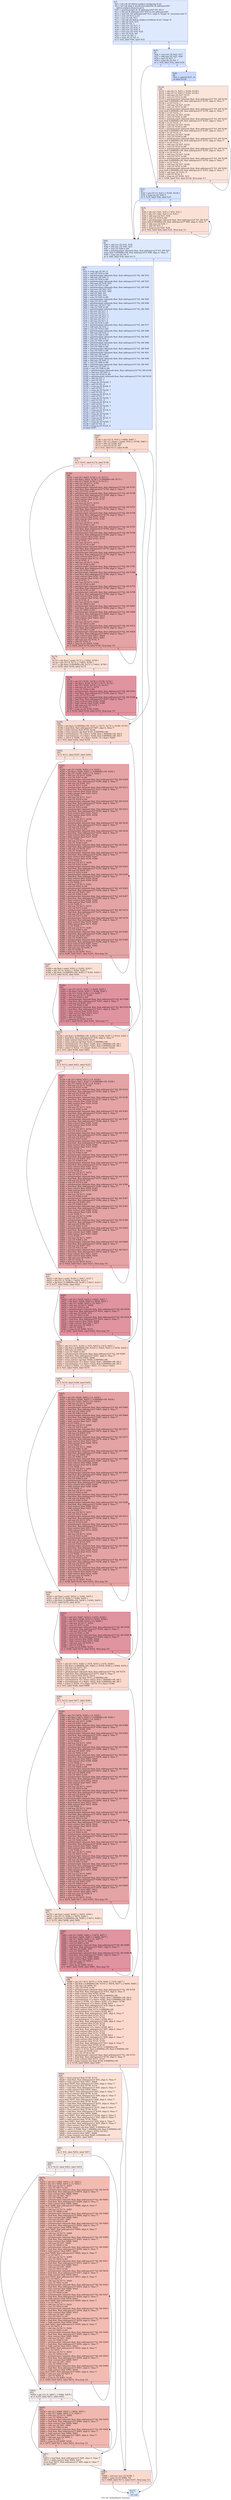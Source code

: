 digraph "CFG for 'deltasBatch' function" {
	label="CFG for 'deltasBatch' function";

	Node0x4bbd490 [shape=record,color="#3d50c3ff", style=filled, fillcolor="#b5cdfa70",label="{%7:\l  %8 = tail call i32 @llvm.amdgcn.workgroup.id.x()\l  %9 = tail call align 4 dereferenceable(64) i8 addrspace(4)*\l... @llvm.amdgcn.dispatch.ptr()\l  %10 = getelementptr i8, i8 addrspace(4)* %9, i64 4\l  %11 = bitcast i8 addrspace(4)* %10 to i16 addrspace(4)*\l  %12 = load i16, i16 addrspace(4)* %11, align 4, !range !4, !invariant.load !5\l  %13 = zext i16 %12 to i32\l  %14 = mul i32 %8, %13\l  %15 = tail call i32 @llvm.amdgcn.workitem.id.x(), !range !6\l  %16 = add i32 %14, %15\l  %17 = add i32 %5, 1\l  %18 = mul nsw i32 %17, 5\l  %19 = add nsw i32 %18, 5\l  %20 = add nsw i32 %18, 6\l  %21 = mul nsw i32 %16, %20\l  %22 = mul i32 %16, %4\l  %23 = srem i32 %6, 5\l  %24 = icmp slt i32 %5, 0\l  br i1 %24, label %44, label %25\l|{<s0>T|<s1>F}}"];
	Node0x4bbd490:s0 -> Node0x4bbf880;
	Node0x4bbd490:s1 -> Node0x4bbf910;
	Node0x4bbf910 [shape=record,color="#3d50c3ff", style=filled, fillcolor="#a5c3fe70",label="{%25:\l25:                                               \l  %26 = mul nsw i32 %23, %17\l  %27 = add nsw i32 %21, %26\l  %28 = and i32 %17, 7\l  %29 = icmp ult i32 %5, 7\l  br i1 %29, label %32, label %30\l|{<s0>T|<s1>F}}"];
	Node0x4bbf910:s0 -> Node0x4bbfcc0;
	Node0x4bbf910:s1 -> Node0x4bbfd10;
	Node0x4bbfd10 [shape=record,color="#3d50c3ff", style=filled, fillcolor="#88abfd70",label="{%30:\l30:                                               \l  %31 = and i32 %17, -8\l  br label %130\l}"];
	Node0x4bbfd10 -> Node0x4bbff10;
	Node0x4bbfcc0 [shape=record,color="#3d50c3ff", style=filled, fillcolor="#a5c3fe70",label="{%32:\l32:                                               \l  %33 = phi i32 [ 0, %25 ], [ %164, %130 ]\l  %34 = icmp eq i32 %28, 0\l  br i1 %34, label %44, label %35\l|{<s0>T|<s1>F}}"];
	Node0x4bbfcc0:s0 -> Node0x4bbf880;
	Node0x4bbfcc0:s1 -> Node0x4bc0270;
	Node0x4bc0270 [shape=record,color="#3d50c3ff", style=filled, fillcolor="#f7bca170",label="{%35:\l35:                                               \l  %36 = phi i32 [ %41, %35 ], [ %33, %32 ]\l  %37 = phi i32 [ %42, %35 ], [ 0, %32 ]\l  %38 = add nsw i32 %27, %36\l  %39 = sext i32 %38 to i64\l  %40 = getelementptr inbounds float, float addrspace(1)* %3, i64 %39\l  store float 0.000000e+00, float addrspace(1)* %40, align 4, !tbaa !7\l  %41 = add nuw i32 %36, 1\l  %42 = add i32 %37, 1\l  %43 = icmp eq i32 %42, %28\l  br i1 %43, label %44, label %35, !llvm.loop !11\l|{<s0>T|<s1>F}}"];
	Node0x4bc0270:s0 -> Node0x4bbf880;
	Node0x4bc0270:s1 -> Node0x4bc0270;
	Node0x4bbf880 [shape=record,color="#3d50c3ff", style=filled, fillcolor="#b5cdfa70",label="{%44:\l44:                                               \l  %45 = add nsw i32 %21, %18\l  %46 = add nsw i32 %45, %23\l  %47 = sext i32 %46 to i64\l  %48 = getelementptr inbounds float, float addrspace(1)* %3, i64 %47\l  store float 0.000000e+00, float addrspace(1)* %48, align 4, !tbaa !7\l  %49 = icmp sgt i32 %4, 0\l  br i1 %49, label %50, label %173\l|{<s0>T|<s1>F}}"];
	Node0x4bbf880:s0 -> Node0x4bc1ff0;
	Node0x4bbf880:s1 -> Node0x4bc2040;
	Node0x4bc1ff0 [shape=record,color="#3d50c3ff", style=filled, fillcolor="#a5c3fe70",label="{%50:\l50:                                               \l  %51 = icmp sgt i32 %5, 0\l  %52 = sext i32 %19 to i64\l  %53 = getelementptr inbounds float, float addrspace(1)* %2, i64 %52\l  %54 = add nsw i32 %45, 5\l  %55 = sext i32 %54 to i64\l  %56 = getelementptr inbounds float, float addrspace(1)* %3, i64 %55\l  %57 = add nsw i32 %18, %23\l  %58 = sext i32 %57 to i64\l  %59 = getelementptr inbounds float, float addrspace(1)* %2, i64 %58\l  %60 = mul nsw i32 %23, %17\l  %61 = add nsw i32 %21, %60\l  %62 = add i32 %60, %5\l  %63 = add i32 %62, %21\l  %64 = sext i32 %63 to i64\l  %65 = getelementptr inbounds float, float addrspace(1)* %3, i64 %64\l  %66 = sext i32 %5 to i64\l  %67 = getelementptr inbounds float, float addrspace(1)* %2, i64 %66\l  %68 = add nsw i32 %17, %5\l  %69 = sext i32 %68 to i64\l  %70 = getelementptr inbounds float, float addrspace(1)* %2, i64 %69\l  %71 = shl nsw i32 %17, 1\l  %72 = shl nsw i32 %17, 1\l  %73 = mul nsw i32 %17, 3\l  %74 = mul nsw i32 %17, 3\l  %75 = shl nsw i32 %17, 2\l  %76 = shl nsw i32 %17, 2\l  %77 = sext i32 %18 to i64\l  %78 = getelementptr inbounds float, float addrspace(1)* %2, i64 %77\l  %79 = add nsw i32 %18, 1\l  %80 = sext i32 %79 to i64\l  %81 = getelementptr inbounds float, float addrspace(1)* %2, i64 %80\l  %82 = add nsw i32 %18, 2\l  %83 = sext i32 %82 to i64\l  %84 = getelementptr inbounds float, float addrspace(1)* %2, i64 %83\l  %85 = add nsw i32 %18, 3\l  %86 = sext i32 %85 to i64\l  %87 = getelementptr inbounds float, float addrspace(1)* %2, i64 %86\l  %88 = add nsw i32 %18, 4\l  %89 = sext i32 %88 to i64\l  %90 = getelementptr inbounds float, float addrspace(1)* %2, i64 %89\l  %91 = sext i32 %45 to i64\l  %92 = getelementptr inbounds float, float addrspace(1)* %3, i64 %91\l  %93 = add nsw i32 %45, 1\l  %94 = sext i32 %93 to i64\l  %95 = getelementptr inbounds float, float addrspace(1)* %3, i64 %94\l  %96 = add nsw i32 %45, 2\l  %97 = sext i32 %96 to i64\l  %98 = getelementptr inbounds float, float addrspace(1)* %3, i64 %97\l  %99 = add nsw i32 %45, 3\l  %100 = sext i32 %99 to i64\l  %101 = getelementptr inbounds float, float addrspace(1)* %3, i64 %100\l  %102 = add nsw i32 %45, 4\l  %103 = sext i32 %102 to i64\l  %104 = getelementptr inbounds float, float addrspace(1)* %3, i64 %103\l  %105 = add i32 %5, -1\l  %106 = and i32 %5, 7\l  %107 = icmp ult i32 %105, 7\l  %108 = and i32 %5, -8\l  %109 = icmp eq i32 %106, 0\l  %110 = and i32 %5, 7\l  %111 = icmp ult i32 %105, 7\l  %112 = and i32 %5, -8\l  %113 = icmp eq i32 %110, 0\l  %114 = and i32 %5, 7\l  %115 = icmp ult i32 %105, 7\l  %116 = and i32 %5, -8\l  %117 = icmp eq i32 %114, 0\l  %118 = and i32 %5, 7\l  %119 = icmp ult i32 %105, 7\l  %120 = and i32 %5, -8\l  %121 = icmp eq i32 %118, 0\l  %122 = and i32 %5, 7\l  %123 = icmp ult i32 %105, 7\l  %124 = and i32 %5, -8\l  %125 = icmp eq i32 %122, 0\l  %126 = and i32 %5, 7\l  %127 = icmp ult i32 %105, 7\l  %128 = and i32 %5, -8\l  %129 = icmp eq i32 %126, 0\l  br label %167\l}"];
	Node0x4bc1ff0 -> Node0x4bc29a0;
	Node0x4bbff10 [shape=record,color="#3d50c3ff", style=filled, fillcolor="#f5c1a970",label="{%130:\l130:                                              \l  %131 = phi i32 [ 0, %30 ], [ %164, %130 ]\l  %132 = phi i32 [ 0, %30 ], [ %165, %130 ]\l  %133 = add nsw i32 %27, %131\l  %134 = sext i32 %133 to i64\l  %135 = getelementptr inbounds float, float addrspace(1)* %3, i64 %134\l  store float 0.000000e+00, float addrspace(1)* %135, align 4, !tbaa !7\l  %136 = or i32 %131, 1\l  %137 = add nsw i32 %27, %136\l  %138 = sext i32 %137 to i64\l  %139 = getelementptr inbounds float, float addrspace(1)* %3, i64 %138\l  store float 0.000000e+00, float addrspace(1)* %139, align 4, !tbaa !7\l  %140 = or i32 %131, 2\l  %141 = add nsw i32 %27, %140\l  %142 = sext i32 %141 to i64\l  %143 = getelementptr inbounds float, float addrspace(1)* %3, i64 %142\l  store float 0.000000e+00, float addrspace(1)* %143, align 4, !tbaa !7\l  %144 = or i32 %131, 3\l  %145 = add nsw i32 %27, %144\l  %146 = sext i32 %145 to i64\l  %147 = getelementptr inbounds float, float addrspace(1)* %3, i64 %146\l  store float 0.000000e+00, float addrspace(1)* %147, align 4, !tbaa !7\l  %148 = or i32 %131, 4\l  %149 = add nsw i32 %27, %148\l  %150 = sext i32 %149 to i64\l  %151 = getelementptr inbounds float, float addrspace(1)* %3, i64 %150\l  store float 0.000000e+00, float addrspace(1)* %151, align 4, !tbaa !7\l  %152 = or i32 %131, 5\l  %153 = add nsw i32 %27, %152\l  %154 = sext i32 %153 to i64\l  %155 = getelementptr inbounds float, float addrspace(1)* %3, i64 %154\l  store float 0.000000e+00, float addrspace(1)* %155, align 4, !tbaa !7\l  %156 = or i32 %131, 6\l  %157 = add nsw i32 %27, %156\l  %158 = sext i32 %157 to i64\l  %159 = getelementptr inbounds float, float addrspace(1)* %3, i64 %158\l  store float 0.000000e+00, float addrspace(1)* %159, align 4, !tbaa !7\l  %160 = or i32 %131, 7\l  %161 = add nsw i32 %27, %160\l  %162 = sext i32 %161 to i64\l  %163 = getelementptr inbounds float, float addrspace(1)* %3, i64 %162\l  store float 0.000000e+00, float addrspace(1)* %163, align 4, !tbaa !7\l  %164 = add nuw i32 %131, 8\l  %165 = add i32 %132, 8\l  %166 = icmp eq i32 %165, %31\l  br i1 %166, label %32, label %130, !llvm.loop !13\l|{<s0>T|<s1>F}}"];
	Node0x4bbff10:s0 -> Node0x4bbfcc0;
	Node0x4bbff10:s1 -> Node0x4bbff10;
	Node0x4bc29a0 [shape=record,color="#3d50c3ff", style=filled, fillcolor="#f7ac8e70",label="{%167:\l167:                                              \l  %168 = phi i32 [ 0, %50 ], [ %968, %967 ]\l  %169 = phi \<5 x float\> [ undef, %50 ], [ %709, %967 ]\l  %170 = add i32 %168, %22\l  %171 = mul i32 %170, %5\l  br i1 %51, label %172, label %194\l|{<s0>T|<s1>F}}"];
	Node0x4bc29a0:s0 -> Node0x4bc7bd0;
	Node0x4bc29a0:s1 -> Node0x4bc7c60;
	Node0x4bc7bd0 [shape=record,color="#3d50c3ff", style=filled, fillcolor="#f7bca170",label="{%172:\l172:                                              \l  br i1 %107, label %174, label %740\l|{<s0>T|<s1>F}}"];
	Node0x4bc7bd0:s0 -> Node0x4bc7da0;
	Node0x4bc7bd0:s1 -> Node0x4bc7df0;
	Node0x4bc2040 [shape=record,color="#3d50c3ff", style=filled, fillcolor="#b5cdfa70",label="{%173:\l173:                                              \l  ret void\l}"];
	Node0x4bc7da0 [shape=record,color="#3d50c3ff", style=filled, fillcolor="#f7bca170",label="{%174:\l174:                                              \l  %175 = phi float [ undef, %172 ], [ %822, %740 ]\l  %176 = phi i32 [ 0, %172 ], [ %823, %740 ]\l  %177 = phi float [ 0.000000e+00, %172 ], [ %822, %740 ]\l  br i1 %109, label %194, label %178\l|{<s0>T|<s1>F}}"];
	Node0x4bc7da0:s0 -> Node0x4bc7c60;
	Node0x4bc7da0:s1 -> Node0x4bc81f0;
	Node0x4bc81f0 [shape=record,color="#b70d28ff", style=filled, fillcolor="#b70d2870",label="{%178:\l178:                                              \l  %179 = phi i32 [ %191, %178 ], [ %176, %174 ]\l  %180 = phi float [ %190, %178 ], [ %177, %174 ]\l  %181 = phi i32 [ %192, %178 ], [ 0, %174 ]\l  %182 = add nsw i32 %171, %179\l  %183 = sext i32 %182 to i64\l  %184 = getelementptr inbounds float, float addrspace(1)* %0, i64 %183\l  %185 = load float, float addrspace(1)* %184, align 4, !tbaa !7\l  %186 = zext i32 %179 to i64\l  %187 = getelementptr inbounds float, float addrspace(1)* %2, i64 %186\l  %188 = load float, float addrspace(1)* %187, align 4, !tbaa !7\l  %189 = fmul contract float %185, %188\l  %190 = fadd contract float %180, %189\l  %191 = add nuw nsw i32 %179, 1\l  %192 = add i32 %181, 1\l  %193 = icmp eq i32 %192, %106\l  br i1 %193, label %194, label %178, !llvm.loop !15\l|{<s0>T|<s1>F}}"];
	Node0x4bc81f0:s0 -> Node0x4bc7c60;
	Node0x4bc81f0:s1 -> Node0x4bc81f0;
	Node0x4bc7c60 [shape=record,color="#3d50c3ff", style=filled, fillcolor="#f7ac8e70",label="{%194:\l194:                                              \l  %195 = phi float [ 0.000000e+00, %167 ], [ %175, %174 ], [ %190, %178 ]\l  %196 = load float, float addrspace(1)* %67, align 4, !tbaa !7\l  %197 = fadd contract float %195, %196\l  %198 = fcmp contract ogt float %197, 0.000000e+00\l  %199 = insertelement \<5 x float\> %169, float 1.000000e+00, i64 0\l  %200 = insertelement \<5 x float\> %169, float 0.000000e+00, i64 0\l  %201 = select i1 %198, \<5 x float\> %199, \<5 x float\> %200\l  br i1 %51, label %202, label %318\l|{<s0>T|<s1>F}}"];
	Node0x4bc7c60:s0 -> Node0x4bc9280;
	Node0x4bc7c60:s1 -> Node0x4bc9310;
	Node0x4bc9280 [shape=record,color="#3d50c3ff", style=filled, fillcolor="#f7bca170",label="{%202:\l202:                                              \l  br i1 %111, label %297, label %203\l|{<s0>T|<s1>F}}"];
	Node0x4bc9280:s0 -> Node0x4bc9450;
	Node0x4bc9280:s1 -> Node0x4bc94a0;
	Node0x4bc94a0 [shape=record,color="#b70d28ff", style=filled, fillcolor="#c32e3170",label="{%203:\l203:                                              \l  %204 = phi i32 [ %294, %203 ], [ 0, %202 ]\l  %205 = phi float [ %293, %203 ], [ 0.000000e+00, %202 ]\l  %206 = phi i32 [ %295, %203 ], [ 0, %202 ]\l  %207 = add nsw i32 %171, %204\l  %208 = sext i32 %207 to i64\l  %209 = getelementptr inbounds float, float addrspace(1)* %0, i64 %208\l  %210 = load float, float addrspace(1)* %209, align 4, !tbaa !7\l  %211 = add nsw i32 %204, %17\l  %212 = sext i32 %211 to i64\l  %213 = getelementptr inbounds float, float addrspace(1)* %2, i64 %212\l  %214 = load float, float addrspace(1)* %213, align 4, !tbaa !7\l  %215 = fmul contract float %210, %214\l  %216 = fadd contract float %205, %215\l  %217 = or i32 %204, 1\l  %218 = add nsw i32 %171, %217\l  %219 = sext i32 %218 to i64\l  %220 = getelementptr inbounds float, float addrspace(1)* %0, i64 %219\l  %221 = load float, float addrspace(1)* %220, align 4, !tbaa !7\l  %222 = add nsw i32 %217, %17\l  %223 = sext i32 %222 to i64\l  %224 = getelementptr inbounds float, float addrspace(1)* %2, i64 %223\l  %225 = load float, float addrspace(1)* %224, align 4, !tbaa !7\l  %226 = fmul contract float %221, %225\l  %227 = fadd contract float %216, %226\l  %228 = or i32 %204, 2\l  %229 = add nsw i32 %171, %228\l  %230 = sext i32 %229 to i64\l  %231 = getelementptr inbounds float, float addrspace(1)* %0, i64 %230\l  %232 = load float, float addrspace(1)* %231, align 4, !tbaa !7\l  %233 = add nsw i32 %228, %17\l  %234 = sext i32 %233 to i64\l  %235 = getelementptr inbounds float, float addrspace(1)* %2, i64 %234\l  %236 = load float, float addrspace(1)* %235, align 4, !tbaa !7\l  %237 = fmul contract float %232, %236\l  %238 = fadd contract float %227, %237\l  %239 = or i32 %204, 3\l  %240 = add nsw i32 %171, %239\l  %241 = sext i32 %240 to i64\l  %242 = getelementptr inbounds float, float addrspace(1)* %0, i64 %241\l  %243 = load float, float addrspace(1)* %242, align 4, !tbaa !7\l  %244 = add nsw i32 %239, %17\l  %245 = sext i32 %244 to i64\l  %246 = getelementptr inbounds float, float addrspace(1)* %2, i64 %245\l  %247 = load float, float addrspace(1)* %246, align 4, !tbaa !7\l  %248 = fmul contract float %243, %247\l  %249 = fadd contract float %238, %248\l  %250 = or i32 %204, 4\l  %251 = add nsw i32 %171, %250\l  %252 = sext i32 %251 to i64\l  %253 = getelementptr inbounds float, float addrspace(1)* %0, i64 %252\l  %254 = load float, float addrspace(1)* %253, align 4, !tbaa !7\l  %255 = add nsw i32 %250, %17\l  %256 = sext i32 %255 to i64\l  %257 = getelementptr inbounds float, float addrspace(1)* %2, i64 %256\l  %258 = load float, float addrspace(1)* %257, align 4, !tbaa !7\l  %259 = fmul contract float %254, %258\l  %260 = fadd contract float %249, %259\l  %261 = or i32 %204, 5\l  %262 = add nsw i32 %171, %261\l  %263 = sext i32 %262 to i64\l  %264 = getelementptr inbounds float, float addrspace(1)* %0, i64 %263\l  %265 = load float, float addrspace(1)* %264, align 4, !tbaa !7\l  %266 = add nsw i32 %261, %17\l  %267 = sext i32 %266 to i64\l  %268 = getelementptr inbounds float, float addrspace(1)* %2, i64 %267\l  %269 = load float, float addrspace(1)* %268, align 4, !tbaa !7\l  %270 = fmul contract float %265, %269\l  %271 = fadd contract float %260, %270\l  %272 = or i32 %204, 6\l  %273 = add nsw i32 %171, %272\l  %274 = sext i32 %273 to i64\l  %275 = getelementptr inbounds float, float addrspace(1)* %0, i64 %274\l  %276 = load float, float addrspace(1)* %275, align 4, !tbaa !7\l  %277 = add nsw i32 %272, %17\l  %278 = sext i32 %277 to i64\l  %279 = getelementptr inbounds float, float addrspace(1)* %2, i64 %278\l  %280 = load float, float addrspace(1)* %279, align 4, !tbaa !7\l  %281 = fmul contract float %276, %280\l  %282 = fadd contract float %271, %281\l  %283 = or i32 %204, 7\l  %284 = add nsw i32 %171, %283\l  %285 = sext i32 %284 to i64\l  %286 = getelementptr inbounds float, float addrspace(1)* %0, i64 %285\l  %287 = load float, float addrspace(1)* %286, align 4, !tbaa !7\l  %288 = add nsw i32 %283, %17\l  %289 = sext i32 %288 to i64\l  %290 = getelementptr inbounds float, float addrspace(1)* %2, i64 %289\l  %291 = load float, float addrspace(1)* %290, align 4, !tbaa !7\l  %292 = fmul contract float %287, %291\l  %293 = fadd contract float %282, %292\l  %294 = add nuw nsw i32 %204, 8\l  %295 = add i32 %206, 8\l  %296 = icmp eq i32 %295, %112\l  br i1 %296, label %297, label %203, !llvm.loop !16\l|{<s0>T|<s1>F}}"];
	Node0x4bc94a0:s0 -> Node0x4bc9450;
	Node0x4bc94a0:s1 -> Node0x4bc94a0;
	Node0x4bc9450 [shape=record,color="#3d50c3ff", style=filled, fillcolor="#f7bca170",label="{%297:\l297:                                              \l  %298 = phi float [ undef, %202 ], [ %293, %203 ]\l  %299 = phi i32 [ 0, %202 ], [ %294, %203 ]\l  %300 = phi float [ 0.000000e+00, %202 ], [ %293, %203 ]\l  br i1 %113, label %318, label %301\l|{<s0>T|<s1>F}}"];
	Node0x4bc9450:s0 -> Node0x4bc9310;
	Node0x4bc9450:s1 -> Node0x4bcd390;
	Node0x4bcd390 [shape=record,color="#b70d28ff", style=filled, fillcolor="#b70d2870",label="{%301:\l301:                                              \l  %302 = phi i32 [ %315, %301 ], [ %299, %297 ]\l  %303 = phi float [ %314, %301 ], [ %300, %297 ]\l  %304 = phi i32 [ %316, %301 ], [ 0, %297 ]\l  %305 = add nsw i32 %171, %302\l  %306 = sext i32 %305 to i64\l  %307 = getelementptr inbounds float, float addrspace(1)* %0, i64 %306\l  %308 = load float, float addrspace(1)* %307, align 4, !tbaa !7\l  %309 = add nsw i32 %302, %17\l  %310 = sext i32 %309 to i64\l  %311 = getelementptr inbounds float, float addrspace(1)* %2, i64 %310\l  %312 = load float, float addrspace(1)* %311, align 4, !tbaa !7\l  %313 = fmul contract float %308, %312\l  %314 = fadd contract float %303, %313\l  %315 = add nuw nsw i32 %302, 1\l  %316 = add i32 %304, 1\l  %317 = icmp eq i32 %316, %110\l  br i1 %317, label %318, label %301, !llvm.loop !17\l|{<s0>T|<s1>F}}"];
	Node0x4bcd390:s0 -> Node0x4bc9310;
	Node0x4bcd390:s1 -> Node0x4bcd390;
	Node0x4bc9310 [shape=record,color="#3d50c3ff", style=filled, fillcolor="#f7ac8e70",label="{%318:\l318:                                              \l  %319 = phi float [ 0.000000e+00, %194 ], [ %298, %297 ], [ %314, %301 ]\l  %320 = load float, float addrspace(1)* %70, align 4, !tbaa !7\l  %321 = fadd contract float %319, %320\l  %322 = fcmp contract ogt float %321, 0.000000e+00\l  %323 = insertelement \<5 x float\> %201, float 1.000000e+00, i64 1\l  %324 = insertelement \<5 x float\> %201, float 0.000000e+00, i64 1\l  %325 = select i1 %322, \<5 x float\> %323, \<5 x float\> %324\l  br i1 %51, label %326, label %442\l|{<s0>T|<s1>F}}"];
	Node0x4bc9310:s0 -> Node0x4bce3b0;
	Node0x4bc9310:s1 -> Node0x4bce400;
	Node0x4bce3b0 [shape=record,color="#3d50c3ff", style=filled, fillcolor="#f7bca170",label="{%326:\l326:                                              \l  br i1 %115, label %421, label %327\l|{<s0>T|<s1>F}}"];
	Node0x4bce3b0:s0 -> Node0x4bce540;
	Node0x4bce3b0:s1 -> Node0x4bce590;
	Node0x4bce590 [shape=record,color="#b70d28ff", style=filled, fillcolor="#c32e3170",label="{%327:\l327:                                              \l  %328 = phi i32 [ %418, %327 ], [ 0, %326 ]\l  %329 = phi float [ %417, %327 ], [ 0.000000e+00, %326 ]\l  %330 = phi i32 [ %419, %327 ], [ 0, %326 ]\l  %331 = add nsw i32 %171, %328\l  %332 = sext i32 %331 to i64\l  %333 = getelementptr inbounds float, float addrspace(1)* %0, i64 %332\l  %334 = load float, float addrspace(1)* %333, align 4, !tbaa !7\l  %335 = add nsw i32 %328, %72\l  %336 = sext i32 %335 to i64\l  %337 = getelementptr inbounds float, float addrspace(1)* %2, i64 %336\l  %338 = load float, float addrspace(1)* %337, align 4, !tbaa !7\l  %339 = fmul contract float %334, %338\l  %340 = fadd contract float %329, %339\l  %341 = or i32 %328, 1\l  %342 = add nsw i32 %171, %341\l  %343 = sext i32 %342 to i64\l  %344 = getelementptr inbounds float, float addrspace(1)* %0, i64 %343\l  %345 = load float, float addrspace(1)* %344, align 4, !tbaa !7\l  %346 = add nsw i32 %341, %72\l  %347 = sext i32 %346 to i64\l  %348 = getelementptr inbounds float, float addrspace(1)* %2, i64 %347\l  %349 = load float, float addrspace(1)* %348, align 4, !tbaa !7\l  %350 = fmul contract float %345, %349\l  %351 = fadd contract float %340, %350\l  %352 = or i32 %328, 2\l  %353 = add nsw i32 %171, %352\l  %354 = sext i32 %353 to i64\l  %355 = getelementptr inbounds float, float addrspace(1)* %0, i64 %354\l  %356 = load float, float addrspace(1)* %355, align 4, !tbaa !7\l  %357 = add nsw i32 %352, %72\l  %358 = sext i32 %357 to i64\l  %359 = getelementptr inbounds float, float addrspace(1)* %2, i64 %358\l  %360 = load float, float addrspace(1)* %359, align 4, !tbaa !7\l  %361 = fmul contract float %356, %360\l  %362 = fadd contract float %351, %361\l  %363 = or i32 %328, 3\l  %364 = add nsw i32 %171, %363\l  %365 = sext i32 %364 to i64\l  %366 = getelementptr inbounds float, float addrspace(1)* %0, i64 %365\l  %367 = load float, float addrspace(1)* %366, align 4, !tbaa !7\l  %368 = add nsw i32 %363, %72\l  %369 = sext i32 %368 to i64\l  %370 = getelementptr inbounds float, float addrspace(1)* %2, i64 %369\l  %371 = load float, float addrspace(1)* %370, align 4, !tbaa !7\l  %372 = fmul contract float %367, %371\l  %373 = fadd contract float %362, %372\l  %374 = or i32 %328, 4\l  %375 = add nsw i32 %171, %374\l  %376 = sext i32 %375 to i64\l  %377 = getelementptr inbounds float, float addrspace(1)* %0, i64 %376\l  %378 = load float, float addrspace(1)* %377, align 4, !tbaa !7\l  %379 = add nsw i32 %374, %72\l  %380 = sext i32 %379 to i64\l  %381 = getelementptr inbounds float, float addrspace(1)* %2, i64 %380\l  %382 = load float, float addrspace(1)* %381, align 4, !tbaa !7\l  %383 = fmul contract float %378, %382\l  %384 = fadd contract float %373, %383\l  %385 = or i32 %328, 5\l  %386 = add nsw i32 %171, %385\l  %387 = sext i32 %386 to i64\l  %388 = getelementptr inbounds float, float addrspace(1)* %0, i64 %387\l  %389 = load float, float addrspace(1)* %388, align 4, !tbaa !7\l  %390 = add nsw i32 %385, %72\l  %391 = sext i32 %390 to i64\l  %392 = getelementptr inbounds float, float addrspace(1)* %2, i64 %391\l  %393 = load float, float addrspace(1)* %392, align 4, !tbaa !7\l  %394 = fmul contract float %389, %393\l  %395 = fadd contract float %384, %394\l  %396 = or i32 %328, 6\l  %397 = add nsw i32 %171, %396\l  %398 = sext i32 %397 to i64\l  %399 = getelementptr inbounds float, float addrspace(1)* %0, i64 %398\l  %400 = load float, float addrspace(1)* %399, align 4, !tbaa !7\l  %401 = add nsw i32 %396, %72\l  %402 = sext i32 %401 to i64\l  %403 = getelementptr inbounds float, float addrspace(1)* %2, i64 %402\l  %404 = load float, float addrspace(1)* %403, align 4, !tbaa !7\l  %405 = fmul contract float %400, %404\l  %406 = fadd contract float %395, %405\l  %407 = or i32 %328, 7\l  %408 = add nsw i32 %171, %407\l  %409 = sext i32 %408 to i64\l  %410 = getelementptr inbounds float, float addrspace(1)* %0, i64 %409\l  %411 = load float, float addrspace(1)* %410, align 4, !tbaa !7\l  %412 = add nsw i32 %407, %72\l  %413 = sext i32 %412 to i64\l  %414 = getelementptr inbounds float, float addrspace(1)* %2, i64 %413\l  %415 = load float, float addrspace(1)* %414, align 4, !tbaa !7\l  %416 = fmul contract float %411, %415\l  %417 = fadd contract float %406, %416\l  %418 = add nuw nsw i32 %328, 8\l  %419 = add i32 %330, 8\l  %420 = icmp eq i32 %419, %116\l  br i1 %420, label %421, label %327, !llvm.loop !16\l|{<s0>T|<s1>F}}"];
	Node0x4bce590:s0 -> Node0x4bce540;
	Node0x4bce590:s1 -> Node0x4bce590;
	Node0x4bce540 [shape=record,color="#3d50c3ff", style=filled, fillcolor="#f7bca170",label="{%421:\l421:                                              \l  %422 = phi float [ undef, %326 ], [ %417, %327 ]\l  %423 = phi i32 [ 0, %326 ], [ %418, %327 ]\l  %424 = phi float [ 0.000000e+00, %326 ], [ %417, %327 ]\l  br i1 %117, label %442, label %425\l|{<s0>T|<s1>F}}"];
	Node0x4bce540:s0 -> Node0x4bce400;
	Node0x4bce540:s1 -> Node0x4bd3240;
	Node0x4bd3240 [shape=record,color="#b70d28ff", style=filled, fillcolor="#b70d2870",label="{%425:\l425:                                              \l  %426 = phi i32 [ %439, %425 ], [ %423, %421 ]\l  %427 = phi float [ %438, %425 ], [ %424, %421 ]\l  %428 = phi i32 [ %440, %425 ], [ 0, %421 ]\l  %429 = add nsw i32 %171, %426\l  %430 = sext i32 %429 to i64\l  %431 = getelementptr inbounds float, float addrspace(1)* %0, i64 %430\l  %432 = load float, float addrspace(1)* %431, align 4, !tbaa !7\l  %433 = add nsw i32 %426, %72\l  %434 = sext i32 %433 to i64\l  %435 = getelementptr inbounds float, float addrspace(1)* %2, i64 %434\l  %436 = load float, float addrspace(1)* %435, align 4, !tbaa !7\l  %437 = fmul contract float %432, %436\l  %438 = fadd contract float %427, %437\l  %439 = add nuw nsw i32 %426, 1\l  %440 = add i32 %428, 1\l  %441 = icmp eq i32 %440, %114\l  br i1 %441, label %442, label %425, !llvm.loop !18\l|{<s0>T|<s1>F}}"];
	Node0x4bd3240:s0 -> Node0x4bce400;
	Node0x4bd3240:s1 -> Node0x4bd3240;
	Node0x4bce400 [shape=record,color="#3d50c3ff", style=filled, fillcolor="#f7ac8e70",label="{%442:\l442:                                              \l  %443 = phi i32 [ %71, %318 ], [ %72, %425 ], [ %72, %421 ]\l  %444 = phi float [ 0.000000e+00, %318 ], [ %422, %421 ], [ %438, %425 ]\l  %445 = add nsw i32 %443, %5\l  %446 = sext i32 %445 to i64\l  %447 = getelementptr inbounds float, float addrspace(1)* %2, i64 %446\l  %448 = load float, float addrspace(1)* %447, align 4, !tbaa !7\l  %449 = fadd contract float %444, %448\l  %450 = fcmp contract ogt float %449, 0.000000e+00\l  %451 = insertelement \<5 x float\> %325, float 1.000000e+00, i64 2\l  %452 = insertelement \<5 x float\> %325, float 0.000000e+00, i64 2\l  %453 = select i1 %450, \<5 x float\> %451, \<5 x float\> %452\l  br i1 %51, label %454, label %570\l|{<s0>T|<s1>F}}"];
	Node0x4bce400:s0 -> Node0x4bd4450;
	Node0x4bce400:s1 -> Node0x4bd44a0;
	Node0x4bd4450 [shape=record,color="#3d50c3ff", style=filled, fillcolor="#f7bca170",label="{%454:\l454:                                              \l  br i1 %119, label %549, label %455\l|{<s0>T|<s1>F}}"];
	Node0x4bd4450:s0 -> Node0x4bd45a0;
	Node0x4bd4450:s1 -> Node0x4bd45f0;
	Node0x4bd45f0 [shape=record,color="#b70d28ff", style=filled, fillcolor="#c32e3170",label="{%455:\l455:                                              \l  %456 = phi i32 [ %546, %455 ], [ 0, %454 ]\l  %457 = phi float [ %545, %455 ], [ 0.000000e+00, %454 ]\l  %458 = phi i32 [ %547, %455 ], [ 0, %454 ]\l  %459 = add nsw i32 %171, %456\l  %460 = sext i32 %459 to i64\l  %461 = getelementptr inbounds float, float addrspace(1)* %0, i64 %460\l  %462 = load float, float addrspace(1)* %461, align 4, !tbaa !7\l  %463 = add nsw i32 %456, %74\l  %464 = sext i32 %463 to i64\l  %465 = getelementptr inbounds float, float addrspace(1)* %2, i64 %464\l  %466 = load float, float addrspace(1)* %465, align 4, !tbaa !7\l  %467 = fmul contract float %462, %466\l  %468 = fadd contract float %457, %467\l  %469 = or i32 %456, 1\l  %470 = add nsw i32 %171, %469\l  %471 = sext i32 %470 to i64\l  %472 = getelementptr inbounds float, float addrspace(1)* %0, i64 %471\l  %473 = load float, float addrspace(1)* %472, align 4, !tbaa !7\l  %474 = add nsw i32 %469, %74\l  %475 = sext i32 %474 to i64\l  %476 = getelementptr inbounds float, float addrspace(1)* %2, i64 %475\l  %477 = load float, float addrspace(1)* %476, align 4, !tbaa !7\l  %478 = fmul contract float %473, %477\l  %479 = fadd contract float %468, %478\l  %480 = or i32 %456, 2\l  %481 = add nsw i32 %171, %480\l  %482 = sext i32 %481 to i64\l  %483 = getelementptr inbounds float, float addrspace(1)* %0, i64 %482\l  %484 = load float, float addrspace(1)* %483, align 4, !tbaa !7\l  %485 = add nsw i32 %480, %74\l  %486 = sext i32 %485 to i64\l  %487 = getelementptr inbounds float, float addrspace(1)* %2, i64 %486\l  %488 = load float, float addrspace(1)* %487, align 4, !tbaa !7\l  %489 = fmul contract float %484, %488\l  %490 = fadd contract float %479, %489\l  %491 = or i32 %456, 3\l  %492 = add nsw i32 %171, %491\l  %493 = sext i32 %492 to i64\l  %494 = getelementptr inbounds float, float addrspace(1)* %0, i64 %493\l  %495 = load float, float addrspace(1)* %494, align 4, !tbaa !7\l  %496 = add nsw i32 %491, %74\l  %497 = sext i32 %496 to i64\l  %498 = getelementptr inbounds float, float addrspace(1)* %2, i64 %497\l  %499 = load float, float addrspace(1)* %498, align 4, !tbaa !7\l  %500 = fmul contract float %495, %499\l  %501 = fadd contract float %490, %500\l  %502 = or i32 %456, 4\l  %503 = add nsw i32 %171, %502\l  %504 = sext i32 %503 to i64\l  %505 = getelementptr inbounds float, float addrspace(1)* %0, i64 %504\l  %506 = load float, float addrspace(1)* %505, align 4, !tbaa !7\l  %507 = add nsw i32 %502, %74\l  %508 = sext i32 %507 to i64\l  %509 = getelementptr inbounds float, float addrspace(1)* %2, i64 %508\l  %510 = load float, float addrspace(1)* %509, align 4, !tbaa !7\l  %511 = fmul contract float %506, %510\l  %512 = fadd contract float %501, %511\l  %513 = or i32 %456, 5\l  %514 = add nsw i32 %171, %513\l  %515 = sext i32 %514 to i64\l  %516 = getelementptr inbounds float, float addrspace(1)* %0, i64 %515\l  %517 = load float, float addrspace(1)* %516, align 4, !tbaa !7\l  %518 = add nsw i32 %513, %74\l  %519 = sext i32 %518 to i64\l  %520 = getelementptr inbounds float, float addrspace(1)* %2, i64 %519\l  %521 = load float, float addrspace(1)* %520, align 4, !tbaa !7\l  %522 = fmul contract float %517, %521\l  %523 = fadd contract float %512, %522\l  %524 = or i32 %456, 6\l  %525 = add nsw i32 %171, %524\l  %526 = sext i32 %525 to i64\l  %527 = getelementptr inbounds float, float addrspace(1)* %0, i64 %526\l  %528 = load float, float addrspace(1)* %527, align 4, !tbaa !7\l  %529 = add nsw i32 %524, %74\l  %530 = sext i32 %529 to i64\l  %531 = getelementptr inbounds float, float addrspace(1)* %2, i64 %530\l  %532 = load float, float addrspace(1)* %531, align 4, !tbaa !7\l  %533 = fmul contract float %528, %532\l  %534 = fadd contract float %523, %533\l  %535 = or i32 %456, 7\l  %536 = add nsw i32 %171, %535\l  %537 = sext i32 %536 to i64\l  %538 = getelementptr inbounds float, float addrspace(1)* %0, i64 %537\l  %539 = load float, float addrspace(1)* %538, align 4, !tbaa !7\l  %540 = add nsw i32 %535, %74\l  %541 = sext i32 %540 to i64\l  %542 = getelementptr inbounds float, float addrspace(1)* %2, i64 %541\l  %543 = load float, float addrspace(1)* %542, align 4, !tbaa !7\l  %544 = fmul contract float %539, %543\l  %545 = fadd contract float %534, %544\l  %546 = add nuw nsw i32 %456, 8\l  %547 = add i32 %458, 8\l  %548 = icmp eq i32 %547, %120\l  br i1 %548, label %549, label %455, !llvm.loop !16\l|{<s0>T|<s1>F}}"];
	Node0x4bd45f0:s0 -> Node0x4bd45a0;
	Node0x4bd45f0:s1 -> Node0x4bd45f0;
	Node0x4bd45a0 [shape=record,color="#3d50c3ff", style=filled, fillcolor="#f7bca170",label="{%549:\l549:                                              \l  %550 = phi float [ undef, %454 ], [ %545, %455 ]\l  %551 = phi i32 [ 0, %454 ], [ %546, %455 ]\l  %552 = phi float [ 0.000000e+00, %454 ], [ %545, %455 ]\l  br i1 %121, label %570, label %553\l|{<s0>T|<s1>F}}"];
	Node0x4bd45a0:s0 -> Node0x4bd44a0;
	Node0x4bd45a0:s1 -> Node0x4bd9040;
	Node0x4bd9040 [shape=record,color="#b70d28ff", style=filled, fillcolor="#b70d2870",label="{%553:\l553:                                              \l  %554 = phi i32 [ %567, %553 ], [ %551, %549 ]\l  %555 = phi float [ %566, %553 ], [ %552, %549 ]\l  %556 = phi i32 [ %568, %553 ], [ 0, %549 ]\l  %557 = add nsw i32 %171, %554\l  %558 = sext i32 %557 to i64\l  %559 = getelementptr inbounds float, float addrspace(1)* %0, i64 %558\l  %560 = load float, float addrspace(1)* %559, align 4, !tbaa !7\l  %561 = add nsw i32 %554, %74\l  %562 = sext i32 %561 to i64\l  %563 = getelementptr inbounds float, float addrspace(1)* %2, i64 %562\l  %564 = load float, float addrspace(1)* %563, align 4, !tbaa !7\l  %565 = fmul contract float %560, %564\l  %566 = fadd contract float %555, %565\l  %567 = add nuw nsw i32 %554, 1\l  %568 = add i32 %556, 1\l  %569 = icmp eq i32 %568, %118\l  br i1 %569, label %570, label %553, !llvm.loop !19\l|{<s0>T|<s1>F}}"];
	Node0x4bd9040:s0 -> Node0x4bd44a0;
	Node0x4bd9040:s1 -> Node0x4bd9040;
	Node0x4bd44a0 [shape=record,color="#3d50c3ff", style=filled, fillcolor="#f7ac8e70",label="{%570:\l570:                                              \l  %571 = phi i32 [ %73, %442 ], [ %74, %553 ], [ %74, %549 ]\l  %572 = phi float [ 0.000000e+00, %442 ], [ %550, %549 ], [ %566, %553 ]\l  %573 = add nsw i32 %571, %5\l  %574 = sext i32 %573 to i64\l  %575 = getelementptr inbounds float, float addrspace(1)* %2, i64 %574\l  %576 = load float, float addrspace(1)* %575, align 4, !tbaa !7\l  %577 = fadd contract float %572, %576\l  %578 = fcmp contract ogt float %577, 0.000000e+00\l  %579 = insertelement \<5 x float\> %453, float 1.000000e+00, i64 3\l  %580 = insertelement \<5 x float\> %453, float 0.000000e+00, i64 3\l  %581 = select i1 %578, \<5 x float\> %579, \<5 x float\> %580\l  br i1 %51, label %582, label %698\l|{<s0>T|<s1>F}}"];
	Node0x4bd44a0:s0 -> Node0x4bda250;
	Node0x4bd44a0:s1 -> Node0x4bda2a0;
	Node0x4bda250 [shape=record,color="#3d50c3ff", style=filled, fillcolor="#f7bca170",label="{%582:\l582:                                              \l  br i1 %123, label %677, label %583\l|{<s0>T|<s1>F}}"];
	Node0x4bda250:s0 -> Node0x4bda3a0;
	Node0x4bda250:s1 -> Node0x4bda3f0;
	Node0x4bda3f0 [shape=record,color="#b70d28ff", style=filled, fillcolor="#c32e3170",label="{%583:\l583:                                              \l  %584 = phi i32 [ %674, %583 ], [ 0, %582 ]\l  %585 = phi float [ %673, %583 ], [ 0.000000e+00, %582 ]\l  %586 = phi i32 [ %675, %583 ], [ 0, %582 ]\l  %587 = add nsw i32 %171, %584\l  %588 = sext i32 %587 to i64\l  %589 = getelementptr inbounds float, float addrspace(1)* %0, i64 %588\l  %590 = load float, float addrspace(1)* %589, align 4, !tbaa !7\l  %591 = add nsw i32 %584, %76\l  %592 = sext i32 %591 to i64\l  %593 = getelementptr inbounds float, float addrspace(1)* %2, i64 %592\l  %594 = load float, float addrspace(1)* %593, align 4, !tbaa !7\l  %595 = fmul contract float %590, %594\l  %596 = fadd contract float %585, %595\l  %597 = or i32 %584, 1\l  %598 = add nsw i32 %171, %597\l  %599 = sext i32 %598 to i64\l  %600 = getelementptr inbounds float, float addrspace(1)* %0, i64 %599\l  %601 = load float, float addrspace(1)* %600, align 4, !tbaa !7\l  %602 = add nsw i32 %597, %76\l  %603 = sext i32 %602 to i64\l  %604 = getelementptr inbounds float, float addrspace(1)* %2, i64 %603\l  %605 = load float, float addrspace(1)* %604, align 4, !tbaa !7\l  %606 = fmul contract float %601, %605\l  %607 = fadd contract float %596, %606\l  %608 = or i32 %584, 2\l  %609 = add nsw i32 %171, %608\l  %610 = sext i32 %609 to i64\l  %611 = getelementptr inbounds float, float addrspace(1)* %0, i64 %610\l  %612 = load float, float addrspace(1)* %611, align 4, !tbaa !7\l  %613 = add nsw i32 %608, %76\l  %614 = sext i32 %613 to i64\l  %615 = getelementptr inbounds float, float addrspace(1)* %2, i64 %614\l  %616 = load float, float addrspace(1)* %615, align 4, !tbaa !7\l  %617 = fmul contract float %612, %616\l  %618 = fadd contract float %607, %617\l  %619 = or i32 %584, 3\l  %620 = add nsw i32 %171, %619\l  %621 = sext i32 %620 to i64\l  %622 = getelementptr inbounds float, float addrspace(1)* %0, i64 %621\l  %623 = load float, float addrspace(1)* %622, align 4, !tbaa !7\l  %624 = add nsw i32 %619, %76\l  %625 = sext i32 %624 to i64\l  %626 = getelementptr inbounds float, float addrspace(1)* %2, i64 %625\l  %627 = load float, float addrspace(1)* %626, align 4, !tbaa !7\l  %628 = fmul contract float %623, %627\l  %629 = fadd contract float %618, %628\l  %630 = or i32 %584, 4\l  %631 = add nsw i32 %171, %630\l  %632 = sext i32 %631 to i64\l  %633 = getelementptr inbounds float, float addrspace(1)* %0, i64 %632\l  %634 = load float, float addrspace(1)* %633, align 4, !tbaa !7\l  %635 = add nsw i32 %630, %76\l  %636 = sext i32 %635 to i64\l  %637 = getelementptr inbounds float, float addrspace(1)* %2, i64 %636\l  %638 = load float, float addrspace(1)* %637, align 4, !tbaa !7\l  %639 = fmul contract float %634, %638\l  %640 = fadd contract float %629, %639\l  %641 = or i32 %584, 5\l  %642 = add nsw i32 %171, %641\l  %643 = sext i32 %642 to i64\l  %644 = getelementptr inbounds float, float addrspace(1)* %0, i64 %643\l  %645 = load float, float addrspace(1)* %644, align 4, !tbaa !7\l  %646 = add nsw i32 %641, %76\l  %647 = sext i32 %646 to i64\l  %648 = getelementptr inbounds float, float addrspace(1)* %2, i64 %647\l  %649 = load float, float addrspace(1)* %648, align 4, !tbaa !7\l  %650 = fmul contract float %645, %649\l  %651 = fadd contract float %640, %650\l  %652 = or i32 %584, 6\l  %653 = add nsw i32 %171, %652\l  %654 = sext i32 %653 to i64\l  %655 = getelementptr inbounds float, float addrspace(1)* %0, i64 %654\l  %656 = load float, float addrspace(1)* %655, align 4, !tbaa !7\l  %657 = add nsw i32 %652, %76\l  %658 = sext i32 %657 to i64\l  %659 = getelementptr inbounds float, float addrspace(1)* %2, i64 %658\l  %660 = load float, float addrspace(1)* %659, align 4, !tbaa !7\l  %661 = fmul contract float %656, %660\l  %662 = fadd contract float %651, %661\l  %663 = or i32 %584, 7\l  %664 = add nsw i32 %171, %663\l  %665 = sext i32 %664 to i64\l  %666 = getelementptr inbounds float, float addrspace(1)* %0, i64 %665\l  %667 = load float, float addrspace(1)* %666, align 4, !tbaa !7\l  %668 = add nsw i32 %663, %76\l  %669 = sext i32 %668 to i64\l  %670 = getelementptr inbounds float, float addrspace(1)* %2, i64 %669\l  %671 = load float, float addrspace(1)* %670, align 4, !tbaa !7\l  %672 = fmul contract float %667, %671\l  %673 = fadd contract float %662, %672\l  %674 = add nuw nsw i32 %584, 8\l  %675 = add i32 %586, 8\l  %676 = icmp eq i32 %675, %124\l  br i1 %676, label %677, label %583, !llvm.loop !16\l|{<s0>T|<s1>F}}"];
	Node0x4bda3f0:s0 -> Node0x4bda3a0;
	Node0x4bda3f0:s1 -> Node0x4bda3f0;
	Node0x4bda3a0 [shape=record,color="#3d50c3ff", style=filled, fillcolor="#f7bca170",label="{%677:\l677:                                              \l  %678 = phi float [ undef, %582 ], [ %673, %583 ]\l  %679 = phi i32 [ 0, %582 ], [ %674, %583 ]\l  %680 = phi float [ 0.000000e+00, %582 ], [ %673, %583 ]\l  br i1 %125, label %698, label %681\l|{<s0>T|<s1>F}}"];
	Node0x4bda3a0:s0 -> Node0x4bda2a0;
	Node0x4bda3a0:s1 -> Node0x4bd2600;
	Node0x4bd2600 [shape=record,color="#b70d28ff", style=filled, fillcolor="#b70d2870",label="{%681:\l681:                                              \l  %682 = phi i32 [ %695, %681 ], [ %679, %677 ]\l  %683 = phi float [ %694, %681 ], [ %680, %677 ]\l  %684 = phi i32 [ %696, %681 ], [ 0, %677 ]\l  %685 = add nsw i32 %171, %682\l  %686 = sext i32 %685 to i64\l  %687 = getelementptr inbounds float, float addrspace(1)* %0, i64 %686\l  %688 = load float, float addrspace(1)* %687, align 4, !tbaa !7\l  %689 = add nsw i32 %682, %76\l  %690 = sext i32 %689 to i64\l  %691 = getelementptr inbounds float, float addrspace(1)* %2, i64 %690\l  %692 = load float, float addrspace(1)* %691, align 4, !tbaa !7\l  %693 = fmul contract float %688, %692\l  %694 = fadd contract float %683, %693\l  %695 = add nuw nsw i32 %682, 1\l  %696 = add i32 %684, 1\l  %697 = icmp eq i32 %696, %122\l  br i1 %697, label %698, label %681, !llvm.loop !20\l|{<s0>T|<s1>F}}"];
	Node0x4bd2600:s0 -> Node0x4bda2a0;
	Node0x4bd2600:s1 -> Node0x4bd2600;
	Node0x4bda2a0 [shape=record,color="#3d50c3ff", style=filled, fillcolor="#f7ac8e70",label="{%698:\l698:                                              \l  %699 = phi i32 [ %75, %570 ], [ %76, %681 ], [ %76, %677 ]\l  %700 = phi float [ 0.000000e+00, %570 ], [ %678, %677 ], [ %694, %681 ]\l  %701 = add nsw i32 %699, %5\l  %702 = sext i32 %701 to i64\l  %703 = getelementptr inbounds float, float addrspace(1)* %2, i64 %702\l  %704 = load float, float addrspace(1)* %703, align 4, !tbaa !7\l  %705 = fadd contract float %700, %704\l  %706 = fcmp contract ogt float %705, 0.000000e+00\l  %707 = insertelement \<5 x float\> %581, float 1.000000e+00, i64 4\l  %708 = insertelement \<5 x float\> %581, float 0.000000e+00, i64 4\l  %709 = select i1 %706, \<5 x float\> %707, \<5 x float\> %708\l  %710 = extractelement \<5 x float\> %709, i64 0\l  %711 = load float, float addrspace(1)* %78, align 4, !tbaa !7\l  %712 = fmul contract float %710, %711\l  %713 = fadd contract float %712, 0.000000e+00\l  %714 = extractelement \<5 x float\> %709, i64 1\l  %715 = load float, float addrspace(1)* %81, align 4, !tbaa !7\l  %716 = fmul contract float %714, %715\l  %717 = fadd contract float %713, %716\l  %718 = extractelement \<5 x float\> %709, i64 2\l  %719 = load float, float addrspace(1)* %84, align 4, !tbaa !7\l  %720 = fmul contract float %718, %719\l  %721 = fadd contract float %717, %720\l  %722 = extractelement \<5 x float\> %709, i64 3\l  %723 = load float, float addrspace(1)* %87, align 4, !tbaa !7\l  %724 = fmul contract float %722, %723\l  %725 = fadd contract float %721, %724\l  %726 = extractelement \<5 x float\> %709, i64 4\l  %727 = load float, float addrspace(1)* %90, align 4, !tbaa !7\l  %728 = fmul contract float %726, %727\l  %729 = fadd contract float %725, %728\l  %730 = load float, float addrspace(1)* %53, align 4, !tbaa !7\l  %731 = fadd contract float %729, %730\l  %732 = fcmp contract ogt float %731, 0.000000e+00\l  %733 = select i1 %732, float 1.000000e+00, float 0.000000e+00\l  %734 = add nsw i32 %168, %22\l  %735 = sext i32 %734 to i64\l  %736 = getelementptr inbounds float, float addrspace(1)* %1, i64 %735\l  %737 = load float, float addrspace(1)* %736, align 4, !tbaa !7\l  %738 = fsub contract float %737, %733\l  %739 = fcmp contract une float %738, 0.000000e+00\l  br i1 %739, label %826, label %967\l|{<s0>T|<s1>F}}"];
	Node0x4bda2a0:s0 -> Node0x4be0500;
	Node0x4bda2a0:s1 -> Node0x4bc6e60;
	Node0x4bc7df0 [shape=record,color="#b70d28ff", style=filled, fillcolor="#c32e3170",label="{%740:\l740:                                              \l  %741 = phi i32 [ %823, %740 ], [ 0, %172 ]\l  %742 = phi float [ %822, %740 ], [ 0.000000e+00, %172 ]\l  %743 = phi i32 [ %824, %740 ], [ 0, %172 ]\l  %744 = add nsw i32 %171, %741\l  %745 = sext i32 %744 to i64\l  %746 = getelementptr inbounds float, float addrspace(1)* %0, i64 %745\l  %747 = load float, float addrspace(1)* %746, align 4, !tbaa !7\l  %748 = zext i32 %741 to i64\l  %749 = getelementptr inbounds float, float addrspace(1)* %2, i64 %748\l  %750 = load float, float addrspace(1)* %749, align 4, !tbaa !7\l  %751 = fmul contract float %747, %750\l  %752 = fadd contract float %742, %751\l  %753 = or i32 %741, 1\l  %754 = add nsw i32 %171, %753\l  %755 = sext i32 %754 to i64\l  %756 = getelementptr inbounds float, float addrspace(1)* %0, i64 %755\l  %757 = load float, float addrspace(1)* %756, align 4, !tbaa !7\l  %758 = zext i32 %753 to i64\l  %759 = getelementptr inbounds float, float addrspace(1)* %2, i64 %758\l  %760 = load float, float addrspace(1)* %759, align 4, !tbaa !7\l  %761 = fmul contract float %757, %760\l  %762 = fadd contract float %752, %761\l  %763 = or i32 %741, 2\l  %764 = add nsw i32 %171, %763\l  %765 = sext i32 %764 to i64\l  %766 = getelementptr inbounds float, float addrspace(1)* %0, i64 %765\l  %767 = load float, float addrspace(1)* %766, align 4, !tbaa !7\l  %768 = zext i32 %763 to i64\l  %769 = getelementptr inbounds float, float addrspace(1)* %2, i64 %768\l  %770 = load float, float addrspace(1)* %769, align 4, !tbaa !7\l  %771 = fmul contract float %767, %770\l  %772 = fadd contract float %762, %771\l  %773 = or i32 %741, 3\l  %774 = add nsw i32 %171, %773\l  %775 = sext i32 %774 to i64\l  %776 = getelementptr inbounds float, float addrspace(1)* %0, i64 %775\l  %777 = load float, float addrspace(1)* %776, align 4, !tbaa !7\l  %778 = zext i32 %773 to i64\l  %779 = getelementptr inbounds float, float addrspace(1)* %2, i64 %778\l  %780 = load float, float addrspace(1)* %779, align 4, !tbaa !7\l  %781 = fmul contract float %777, %780\l  %782 = fadd contract float %772, %781\l  %783 = or i32 %741, 4\l  %784 = add nsw i32 %171, %783\l  %785 = sext i32 %784 to i64\l  %786 = getelementptr inbounds float, float addrspace(1)* %0, i64 %785\l  %787 = load float, float addrspace(1)* %786, align 4, !tbaa !7\l  %788 = zext i32 %783 to i64\l  %789 = getelementptr inbounds float, float addrspace(1)* %2, i64 %788\l  %790 = load float, float addrspace(1)* %789, align 4, !tbaa !7\l  %791 = fmul contract float %787, %790\l  %792 = fadd contract float %782, %791\l  %793 = or i32 %741, 5\l  %794 = add nsw i32 %171, %793\l  %795 = sext i32 %794 to i64\l  %796 = getelementptr inbounds float, float addrspace(1)* %0, i64 %795\l  %797 = load float, float addrspace(1)* %796, align 4, !tbaa !7\l  %798 = zext i32 %793 to i64\l  %799 = getelementptr inbounds float, float addrspace(1)* %2, i64 %798\l  %800 = load float, float addrspace(1)* %799, align 4, !tbaa !7\l  %801 = fmul contract float %797, %800\l  %802 = fadd contract float %792, %801\l  %803 = or i32 %741, 6\l  %804 = add nsw i32 %171, %803\l  %805 = sext i32 %804 to i64\l  %806 = getelementptr inbounds float, float addrspace(1)* %0, i64 %805\l  %807 = load float, float addrspace(1)* %806, align 4, !tbaa !7\l  %808 = zext i32 %803 to i64\l  %809 = getelementptr inbounds float, float addrspace(1)* %2, i64 %808\l  %810 = load float, float addrspace(1)* %809, align 4, !tbaa !7\l  %811 = fmul contract float %807, %810\l  %812 = fadd contract float %802, %811\l  %813 = or i32 %741, 7\l  %814 = add nsw i32 %171, %813\l  %815 = sext i32 %814 to i64\l  %816 = getelementptr inbounds float, float addrspace(1)* %0, i64 %815\l  %817 = load float, float addrspace(1)* %816, align 4, !tbaa !7\l  %818 = zext i32 %813 to i64\l  %819 = getelementptr inbounds float, float addrspace(1)* %2, i64 %818\l  %820 = load float, float addrspace(1)* %819, align 4, !tbaa !7\l  %821 = fmul contract float %817, %820\l  %822 = fadd contract float %812, %821\l  %823 = add nuw nsw i32 %741, 8\l  %824 = add i32 %743, 8\l  %825 = icmp eq i32 %824, %108\l  br i1 %825, label %174, label %740, !llvm.loop !16\l|{<s0>T|<s1>F}}"];
	Node0x4bc7df0:s0 -> Node0x4bc7da0;
	Node0x4bc7df0:s1 -> Node0x4bc7df0;
	Node0x4be0500 [shape=record,color="#3d50c3ff", style=filled, fillcolor="#f7bca170",label="{%826:\l826:                                              \l  %827 = fmul contract float %738, %710\l  %828 = load float, float addrspace(1)* %92, align 4, !tbaa !7\l  %829 = fadd contract float %827, %828\l  store float %829, float addrspace(1)* %92, align 4, !tbaa !7\l  %830 = fmul contract float %738, %714\l  %831 = load float, float addrspace(1)* %95, align 4, !tbaa !7\l  %832 = fadd contract float %830, %831\l  store float %832, float addrspace(1)* %95, align 4, !tbaa !7\l  %833 = fmul contract float %738, %718\l  %834 = load float, float addrspace(1)* %98, align 4, !tbaa !7\l  %835 = fadd contract float %833, %834\l  store float %835, float addrspace(1)* %98, align 4, !tbaa !7\l  %836 = fmul contract float %738, %722\l  %837 = load float, float addrspace(1)* %101, align 4, !tbaa !7\l  %838 = fadd contract float %836, %837\l  store float %838, float addrspace(1)* %101, align 4, !tbaa !7\l  %839 = fmul contract float %738, %726\l  %840 = load float, float addrspace(1)* %104, align 4, !tbaa !7\l  %841 = fadd contract float %839, %840\l  store float %841, float addrspace(1)* %104, align 4, !tbaa !7\l  %842 = load float, float addrspace(1)* %56, align 4, !tbaa !7\l  %843 = fadd contract float %738, %842\l  store float %843, float addrspace(1)* %56, align 4, !tbaa !7\l  %844 = load float, float addrspace(1)* %59, align 4, !tbaa !7\l  %845 = fmul contract float %738, %844\l  %846 = fcmp contract ogt float %845, 0.000000e+00\l  %847 = select i1 %846, float 1.000000e+00, float 0.000000e+00\l  %848 = extractelement \<5 x float\> %709, i32 %23\l  %849 = fsub contract float %847, %848\l  %850 = fcmp contract une float %849, 0.000000e+00\l  br i1 %850, label %851, label %967\l|{<s0>T|<s1>F}}"];
	Node0x4be0500:s0 -> Node0x4be5bd0;
	Node0x4be0500:s1 -> Node0x4bc6e60;
	Node0x4be5bd0 [shape=record,color="#3d50c3ff", style=filled, fillcolor="#f2cab570",label="{%851:\l851:                                              \l  br i1 %51, label %852, label %871\l|{<s0>T|<s1>F}}"];
	Node0x4be5bd0:s0 -> Node0x4be5cd0;
	Node0x4be5bd0:s1 -> Node0x4be5d20;
	Node0x4be5cd0 [shape=record,color="#3d50c3ff", style=filled, fillcolor="#e8d6cc70",label="{%852:\l852:                                              \l  br i1 %127, label %853, label %874\l|{<s0>T|<s1>F}}"];
	Node0x4be5cd0:s0 -> Node0x4be5e20;
	Node0x4be5cd0:s1 -> Node0x4be5e70;
	Node0x4be5e20 [shape=record,color="#3d50c3ff", style=filled, fillcolor="#e8d6cc70",label="{%853:\l853:                                              \l  %854 = phi i32 [ 0, %852 ], [ %964, %874 ]\l  br i1 %129, label %871, label %855\l|{<s0>T|<s1>F}}"];
	Node0x4be5e20:s0 -> Node0x4be5d20;
	Node0x4be5e20:s1 -> Node0x4be6020;
	Node0x4be6020 [shape=record,color="#3d50c3ff", style=filled, fillcolor="#dc5d4a70",label="{%855:\l855:                                              \l  %856 = phi i32 [ %868, %855 ], [ %854, %853 ]\l  %857 = phi i32 [ %869, %855 ], [ 0, %853 ]\l  %858 = add nsw i32 %171, %856\l  %859 = sext i32 %858 to i64\l  %860 = getelementptr inbounds float, float addrspace(1)* %0, i64 %859\l  %861 = load float, float addrspace(1)* %860, align 4, !tbaa !7\l  %862 = fmul contract float %849, %861\l  %863 = add nsw i32 %61, %856\l  %864 = sext i32 %863 to i64\l  %865 = getelementptr inbounds float, float addrspace(1)* %3, i64 %864\l  %866 = load float, float addrspace(1)* %865, align 4, !tbaa !7\l  %867 = fadd contract float %866, %862\l  store float %867, float addrspace(1)* %865, align 4, !tbaa !7\l  %868 = add nuw nsw i32 %856, 1\l  %869 = add i32 %857, 1\l  %870 = icmp eq i32 %869, %126\l  br i1 %870, label %871, label %855, !llvm.loop !21\l|{<s0>T|<s1>F}}"];
	Node0x4be6020:s0 -> Node0x4be5d20;
	Node0x4be6020:s1 -> Node0x4be6020;
	Node0x4be5d20 [shape=record,color="#3d50c3ff", style=filled, fillcolor="#f2cab570",label="{%871:\l871:                                              \l  %872 = load float, float addrspace(1)* %65, align 4, !tbaa !7\l  %873 = fadd contract float %849, %872\l  store float %873, float addrspace(1)* %65, align 4, !tbaa !7\l  br label %967\l}"];
	Node0x4be5d20 -> Node0x4bc6e60;
	Node0x4be5e70 [shape=record,color="#3d50c3ff", style=filled, fillcolor="#e1675170",label="{%874:\l874:                                              \l  %875 = phi i32 [ %964, %874 ], [ 0, %852 ]\l  %876 = phi i32 [ %965, %874 ], [ 0, %852 ]\l  %877 = add nsw i32 %171, %875\l  %878 = sext i32 %877 to i64\l  %879 = getelementptr inbounds float, float addrspace(1)* %0, i64 %878\l  %880 = load float, float addrspace(1)* %879, align 4, !tbaa !7\l  %881 = fmul contract float %849, %880\l  %882 = add nsw i32 %61, %875\l  %883 = sext i32 %882 to i64\l  %884 = getelementptr inbounds float, float addrspace(1)* %3, i64 %883\l  %885 = load float, float addrspace(1)* %884, align 4, !tbaa !7\l  %886 = fadd contract float %885, %881\l  store float %886, float addrspace(1)* %884, align 4, !tbaa !7\l  %887 = or i32 %875, 1\l  %888 = add nsw i32 %171, %887\l  %889 = sext i32 %888 to i64\l  %890 = getelementptr inbounds float, float addrspace(1)* %0, i64 %889\l  %891 = load float, float addrspace(1)* %890, align 4, !tbaa !7\l  %892 = fmul contract float %849, %891\l  %893 = add nsw i32 %61, %887\l  %894 = sext i32 %893 to i64\l  %895 = getelementptr inbounds float, float addrspace(1)* %3, i64 %894\l  %896 = load float, float addrspace(1)* %895, align 4, !tbaa !7\l  %897 = fadd contract float %896, %892\l  store float %897, float addrspace(1)* %895, align 4, !tbaa !7\l  %898 = or i32 %875, 2\l  %899 = add nsw i32 %171, %898\l  %900 = sext i32 %899 to i64\l  %901 = getelementptr inbounds float, float addrspace(1)* %0, i64 %900\l  %902 = load float, float addrspace(1)* %901, align 4, !tbaa !7\l  %903 = fmul contract float %849, %902\l  %904 = add nsw i32 %61, %898\l  %905 = sext i32 %904 to i64\l  %906 = getelementptr inbounds float, float addrspace(1)* %3, i64 %905\l  %907 = load float, float addrspace(1)* %906, align 4, !tbaa !7\l  %908 = fadd contract float %907, %903\l  store float %908, float addrspace(1)* %906, align 4, !tbaa !7\l  %909 = or i32 %875, 3\l  %910 = add nsw i32 %171, %909\l  %911 = sext i32 %910 to i64\l  %912 = getelementptr inbounds float, float addrspace(1)* %0, i64 %911\l  %913 = load float, float addrspace(1)* %912, align 4, !tbaa !7\l  %914 = fmul contract float %849, %913\l  %915 = add nsw i32 %61, %909\l  %916 = sext i32 %915 to i64\l  %917 = getelementptr inbounds float, float addrspace(1)* %3, i64 %916\l  %918 = load float, float addrspace(1)* %917, align 4, !tbaa !7\l  %919 = fadd contract float %918, %914\l  store float %919, float addrspace(1)* %917, align 4, !tbaa !7\l  %920 = or i32 %875, 4\l  %921 = add nsw i32 %171, %920\l  %922 = sext i32 %921 to i64\l  %923 = getelementptr inbounds float, float addrspace(1)* %0, i64 %922\l  %924 = load float, float addrspace(1)* %923, align 4, !tbaa !7\l  %925 = fmul contract float %849, %924\l  %926 = add nsw i32 %61, %920\l  %927 = sext i32 %926 to i64\l  %928 = getelementptr inbounds float, float addrspace(1)* %3, i64 %927\l  %929 = load float, float addrspace(1)* %928, align 4, !tbaa !7\l  %930 = fadd contract float %929, %925\l  store float %930, float addrspace(1)* %928, align 4, !tbaa !7\l  %931 = or i32 %875, 5\l  %932 = add nsw i32 %171, %931\l  %933 = sext i32 %932 to i64\l  %934 = getelementptr inbounds float, float addrspace(1)* %0, i64 %933\l  %935 = load float, float addrspace(1)* %934, align 4, !tbaa !7\l  %936 = fmul contract float %849, %935\l  %937 = add nsw i32 %61, %931\l  %938 = sext i32 %937 to i64\l  %939 = getelementptr inbounds float, float addrspace(1)* %3, i64 %938\l  %940 = load float, float addrspace(1)* %939, align 4, !tbaa !7\l  %941 = fadd contract float %940, %936\l  store float %941, float addrspace(1)* %939, align 4, !tbaa !7\l  %942 = or i32 %875, 6\l  %943 = add nsw i32 %171, %942\l  %944 = sext i32 %943 to i64\l  %945 = getelementptr inbounds float, float addrspace(1)* %0, i64 %944\l  %946 = load float, float addrspace(1)* %945, align 4, !tbaa !7\l  %947 = fmul contract float %849, %946\l  %948 = add nsw i32 %61, %942\l  %949 = sext i32 %948 to i64\l  %950 = getelementptr inbounds float, float addrspace(1)* %3, i64 %949\l  %951 = load float, float addrspace(1)* %950, align 4, !tbaa !7\l  %952 = fadd contract float %951, %947\l  store float %952, float addrspace(1)* %950, align 4, !tbaa !7\l  %953 = or i32 %875, 7\l  %954 = add nsw i32 %171, %953\l  %955 = sext i32 %954 to i64\l  %956 = getelementptr inbounds float, float addrspace(1)* %0, i64 %955\l  %957 = load float, float addrspace(1)* %956, align 4, !tbaa !7\l  %958 = fmul contract float %849, %957\l  %959 = add nsw i32 %61, %953\l  %960 = sext i32 %959 to i64\l  %961 = getelementptr inbounds float, float addrspace(1)* %3, i64 %960\l  %962 = load float, float addrspace(1)* %961, align 4, !tbaa !7\l  %963 = fadd contract float %962, %958\l  store float %963, float addrspace(1)* %961, align 4, !tbaa !7\l  %964 = add nuw nsw i32 %875, 8\l  %965 = add i32 %876, 8\l  %966 = icmp eq i32 %965, %128\l  br i1 %966, label %853, label %874, !llvm.loop !22\l|{<s0>T|<s1>F}}"];
	Node0x4be5e70:s0 -> Node0x4be5e20;
	Node0x4be5e70:s1 -> Node0x4be5e70;
	Node0x4bc6e60 [shape=record,color="#3d50c3ff", style=filled, fillcolor="#f7ac8e70",label="{%967:\l967:                                              \l  %968 = add nuw nsw i32 %168, 1\l  %969 = icmp eq i32 %968, %4\l  br i1 %969, label %173, label %167, !llvm.loop !23\l|{<s0>T|<s1>F}}"];
	Node0x4bc6e60:s0 -> Node0x4bc2040;
	Node0x4bc6e60:s1 -> Node0x4bc29a0;
}
